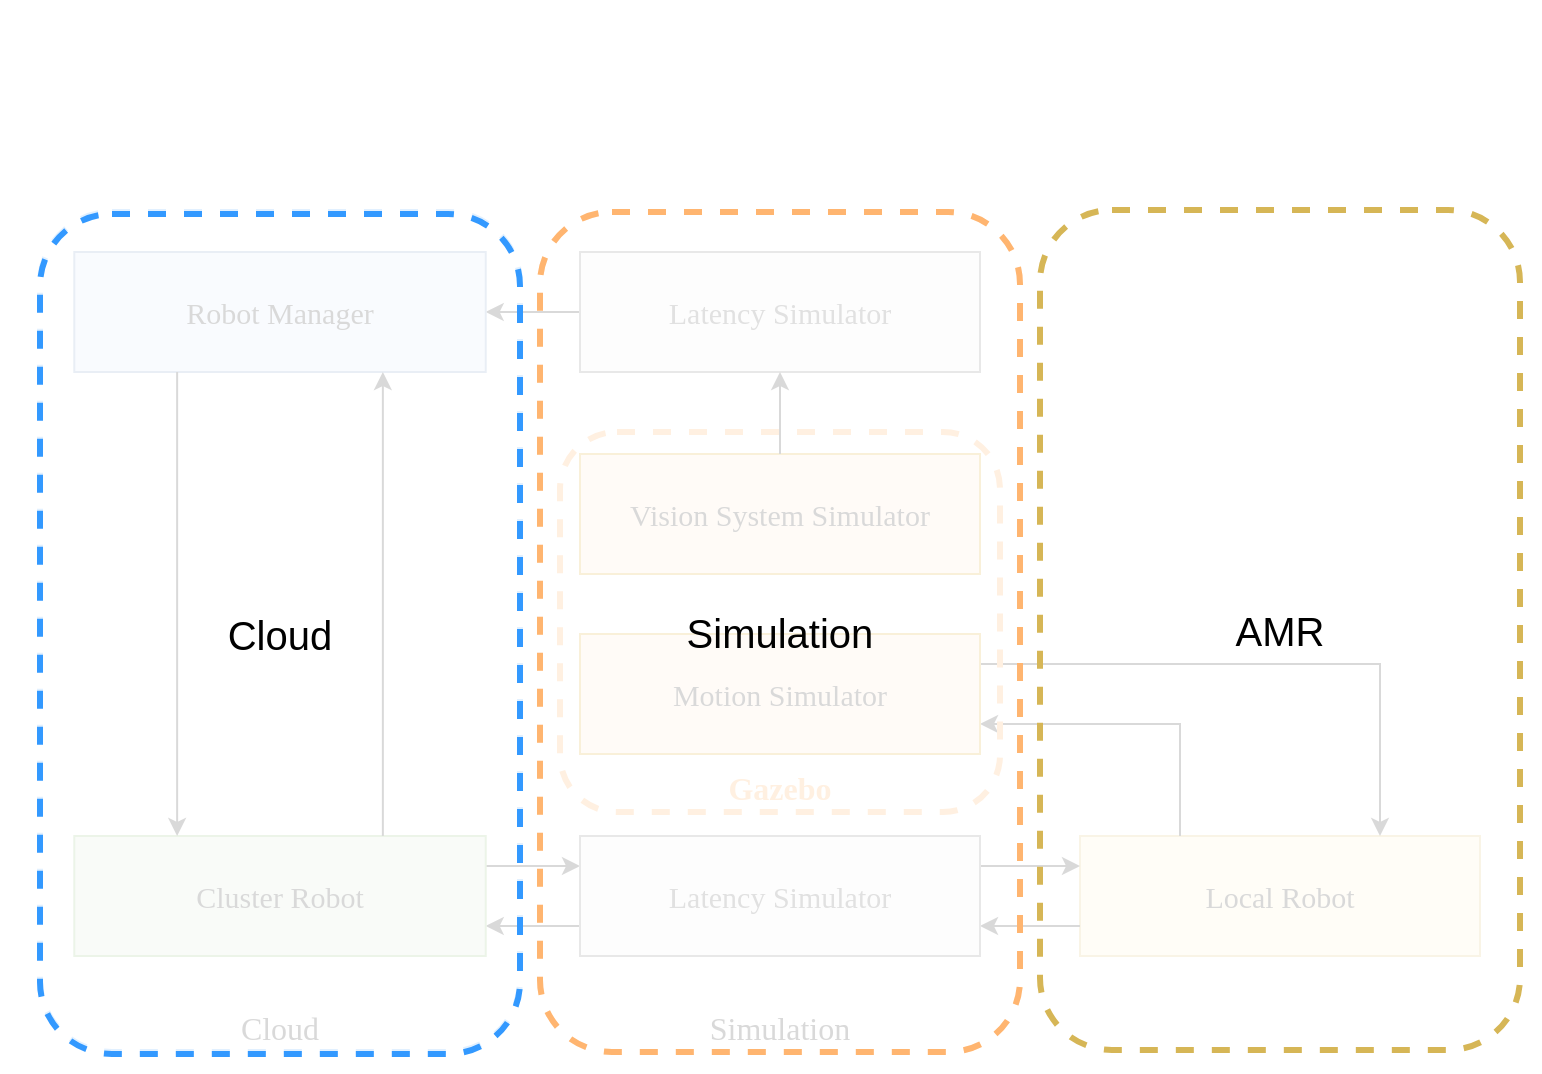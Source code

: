 <mxfile version="27.0.1">
  <diagram name="Page-1" id="3syslLnBU_cmm-Kyslds">
    <mxGraphModel dx="921" dy="1733" grid="1" gridSize="10" guides="1" tooltips="1" connect="1" arrows="1" fold="1" page="1" pageScale="1" pageWidth="850" pageHeight="1100" math="0" shadow="0">
      <root>
        <mxCell id="0" />
        <mxCell id="1" parent="0" />
        <mxCell id="lMFMu9fngKFVQPt9oHf--11" value="&lt;div&gt;&lt;font face=&quot;Times New Roman&quot;&gt;&lt;br&gt;&lt;/font&gt;&lt;/div&gt;&lt;font face=&quot;Times New Roman&quot;&gt;&lt;div&gt;&lt;font face=&quot;Times New Roman&quot;&gt;&lt;br&gt;&lt;/font&gt;&lt;/div&gt;&lt;div&gt;&lt;font face=&quot;Times New Roman&quot;&gt;&lt;br&gt;&lt;/font&gt;&lt;/div&gt;&lt;div&gt;&lt;font face=&quot;Times New Roman&quot;&gt;&lt;br&gt;&lt;/font&gt;&lt;/div&gt;&lt;div&gt;&lt;font face=&quot;Times New Roman&quot;&gt;&lt;br&gt;&lt;/font&gt;&lt;/div&gt;&lt;div&gt;&lt;font face=&quot;Times New Roman&quot;&gt;&lt;br&gt;&lt;/font&gt;&lt;/div&gt;&lt;div&gt;&lt;font face=&quot;Times New Roman&quot;&gt;&lt;br&gt;&lt;/font&gt;&lt;/div&gt;&lt;div&gt;&lt;font face=&quot;Times New Roman&quot;&gt;&lt;br&gt;&lt;/font&gt;&lt;/div&gt;&lt;div&gt;&lt;font face=&quot;Times New Roman&quot;&gt;&lt;br&gt;&lt;/font&gt;&lt;/div&gt;&lt;div&gt;&lt;font face=&quot;Times New Roman&quot;&gt;&lt;br&gt;&lt;/font&gt;&lt;/div&gt;&lt;div&gt;&lt;font face=&quot;Times New Roman&quot;&gt;&lt;br&gt;&lt;/font&gt;&lt;/div&gt;&lt;div&gt;&lt;font face=&quot;Times New Roman&quot;&gt;&lt;br&gt;&lt;/font&gt;&lt;/div&gt;&lt;div&gt;&lt;font face=&quot;Times New Roman&quot;&gt;&lt;br&gt;&lt;/font&gt;&lt;/div&gt;&lt;div&gt;&lt;font face=&quot;Times New Roman&quot;&gt;&lt;br&gt;&lt;/font&gt;&lt;/div&gt;&lt;div&gt;&lt;font face=&quot;Times New Roman&quot;&gt;&lt;br&gt;&lt;/font&gt;&lt;/div&gt;&lt;div&gt;&lt;font face=&quot;Times New Roman&quot;&gt;&lt;br&gt;&lt;/font&gt;&lt;/div&gt;&lt;div&gt;&lt;font face=&quot;Times New Roman&quot;&gt;&lt;br&gt;&lt;/font&gt;&lt;/div&gt;&lt;div&gt;&lt;font face=&quot;Times New Roman&quot;&gt;&lt;br&gt;&lt;/font&gt;&lt;/div&gt;&lt;div&gt;&lt;font face=&quot;Times New Roman&quot;&gt;&lt;br&gt;&lt;/font&gt;&lt;/div&gt;&lt;div&gt;&lt;font face=&quot;Times New Roman&quot;&gt;&lt;br&gt;&lt;/font&gt;&lt;/div&gt;Simulation&lt;/font&gt;" style="rounded=1;whiteSpace=wrap;html=1;dashed=1;strokeColor=#FFB570;strokeWidth=3;gradientColor=none;fillStyle=auto;fillColor=none;align=center;verticalAlign=bottom;fontSize=16;" parent="1" vertex="1">
          <mxGeometry x="330" y="50" width="240" height="420" as="geometry" />
        </mxCell>
        <mxCell id="lMFMu9fngKFVQPt9oHf--5" value="&lt;font face=&quot;Times New Roman&quot;&gt;&lt;span style=&quot;font-size: 15px;&quot;&gt;Local Robot&lt;/span&gt;&lt;/font&gt;" style="rounded=0;whiteSpace=wrap;html=1;fillColor=#fff2cc;strokeColor=#d6b656;" parent="1" vertex="1">
          <mxGeometry x="600" y="362" width="200" height="60" as="geometry" />
        </mxCell>
        <mxCell id="lMFMu9fngKFVQPt9oHf--17" value="" style="endArrow=classic;html=1;rounded=0;exitX=1;exitY=0.25;exitDx=0;exitDy=0;entryX=0;entryY=0.25;entryDx=0;entryDy=0;" parent="1" source="lMFMu9fngKFVQPt9oHf--3" target="lMFMu9fngKFVQPt9oHf--4" edge="1">
          <mxGeometry width="50" height="50" relative="1" as="geometry">
            <mxPoint x="310" y="540" as="sourcePoint" />
            <mxPoint x="360" y="490" as="targetPoint" />
          </mxGeometry>
        </mxCell>
        <mxCell id="lMFMu9fngKFVQPt9oHf--18" value="" style="endArrow=classic;html=1;rounded=0;exitX=0;exitY=0.75;exitDx=0;exitDy=0;entryX=1;entryY=0.75;entryDx=0;entryDy=0;" parent="1" source="lMFMu9fngKFVQPt9oHf--4" target="lMFMu9fngKFVQPt9oHf--3" edge="1">
          <mxGeometry width="50" height="50" relative="1" as="geometry">
            <mxPoint x="320" y="387" as="sourcePoint" />
            <mxPoint x="360" y="387" as="targetPoint" />
          </mxGeometry>
        </mxCell>
        <mxCell id="lMFMu9fngKFVQPt9oHf--21" value="" style="endArrow=classic;html=1;rounded=0;exitX=1;exitY=0.25;exitDx=0;exitDy=0;entryX=0;entryY=0.25;entryDx=0;entryDy=0;" parent="1" source="lMFMu9fngKFVQPt9oHf--4" target="lMFMu9fngKFVQPt9oHf--5" edge="1">
          <mxGeometry width="50" height="50" relative="1" as="geometry">
            <mxPoint x="660" y="270" as="sourcePoint" />
            <mxPoint x="710" y="220" as="targetPoint" />
          </mxGeometry>
        </mxCell>
        <mxCell id="lMFMu9fngKFVQPt9oHf--24" value="" style="endArrow=classic;html=1;rounded=0;exitX=0;exitY=0.75;exitDx=0;exitDy=0;entryX=1;entryY=0.75;entryDx=0;entryDy=0;" parent="1" source="lMFMu9fngKFVQPt9oHf--5" target="lMFMu9fngKFVQPt9oHf--4" edge="1">
          <mxGeometry width="50" height="50" relative="1" as="geometry">
            <mxPoint x="610" y="260" as="sourcePoint" />
            <mxPoint x="660" y="210" as="targetPoint" />
          </mxGeometry>
        </mxCell>
        <mxCell id="lMFMu9fngKFVQPt9oHf--26" value="" style="endArrow=classic;html=1;rounded=0;exitX=0;exitY=0.5;exitDx=0;exitDy=0;entryX=1;entryY=0.5;entryDx=0;entryDy=0;" parent="1" source="lMFMu9fngKFVQPt9oHf--8" target="lMFMu9fngKFVQPt9oHf--2" edge="1">
          <mxGeometry width="50" height="50" relative="1" as="geometry">
            <mxPoint x="70" y="190" as="sourcePoint" />
            <mxPoint x="120" y="140" as="targetPoint" />
          </mxGeometry>
        </mxCell>
        <mxCell id="lMFMu9fngKFVQPt9oHf--27" value="" style="endArrow=classic;html=1;rounded=0;exitX=0.25;exitY=0;exitDx=0;exitDy=0;entryX=1;entryY=0.75;entryDx=0;entryDy=0;" parent="1" source="lMFMu9fngKFVQPt9oHf--5" target="lMFMu9fngKFVQPt9oHf--6" edge="1">
          <mxGeometry width="50" height="50" relative="1" as="geometry">
            <mxPoint x="570" y="350" as="sourcePoint" />
            <mxPoint x="620" y="300" as="targetPoint" />
            <Array as="points">
              <mxPoint x="650" y="306" />
            </Array>
          </mxGeometry>
        </mxCell>
        <mxCell id="lMFMu9fngKFVQPt9oHf--28" value="" style="endArrow=classic;html=1;rounded=0;exitX=1;exitY=0.25;exitDx=0;exitDy=0;entryX=0.75;entryY=0;entryDx=0;entryDy=0;" parent="1" source="lMFMu9fngKFVQPt9oHf--6" target="lMFMu9fngKFVQPt9oHf--5" edge="1">
          <mxGeometry width="50" height="50" relative="1" as="geometry">
            <mxPoint x="620" y="240" as="sourcePoint" />
            <mxPoint x="670" y="190" as="targetPoint" />
            <Array as="points">
              <mxPoint x="750" y="276" />
            </Array>
          </mxGeometry>
        </mxCell>
        <mxCell id="lMFMu9fngKFVQPt9oHf--12" value="&lt;div&gt;&lt;font style=&quot;color: rgb(255, 153, 51);&quot; face=&quot;Times New Roman&quot;&gt;&lt;b&gt;&lt;br&gt;&lt;/b&gt;&lt;/font&gt;&lt;/div&gt;&lt;font style=&quot;color: rgb(255, 153, 51);&quot; face=&quot;Times New Roman&quot;&gt;&lt;b&gt;&lt;div&gt;&lt;font face=&quot;Times New Roman&quot;&gt;&lt;br&gt;&lt;/font&gt;&lt;/div&gt;&lt;div&gt;&lt;font face=&quot;Times New Roman&quot;&gt;&lt;br&gt;&lt;/font&gt;&lt;/div&gt;&lt;div&gt;&lt;font face=&quot;Times New Roman&quot;&gt;&lt;br&gt;&lt;/font&gt;&lt;/div&gt;&lt;div&gt;&lt;font face=&quot;Times New Roman&quot;&gt;&lt;br&gt;&lt;/font&gt;&lt;/div&gt;&lt;div&gt;&lt;font face=&quot;Times New Roman&quot;&gt;&lt;br&gt;&lt;/font&gt;&lt;/div&gt;&lt;div&gt;&lt;font face=&quot;Times New Roman&quot;&gt;&lt;br&gt;&lt;/font&gt;&lt;/div&gt;&lt;div&gt;&lt;font face=&quot;Times New Roman&quot;&gt;&lt;br&gt;&lt;/font&gt;&lt;/div&gt;&lt;div&gt;&lt;font face=&quot;Times New Roman&quot;&gt;&lt;br&gt;&lt;/font&gt;&lt;/div&gt;&lt;div&gt;&lt;font face=&quot;Times New Roman&quot;&gt;&lt;br&gt;&lt;/font&gt;&lt;/div&gt;&lt;div&gt;&lt;font face=&quot;Times New Roman&quot;&gt;&lt;br&gt;&lt;/font&gt;&lt;/div&gt;&lt;div&gt;&lt;font face=&quot;Times New Roman&quot;&gt;&lt;br&gt;&lt;/font&gt;&lt;/div&gt;&lt;div&gt;&lt;font face=&quot;Times New Roman&quot;&gt;&lt;br&gt;&lt;/font&gt;&lt;/div&gt;&lt;div&gt;&lt;font face=&quot;Times New Roman&quot;&gt;&lt;br&gt;&lt;/font&gt;&lt;/div&gt;&lt;div&gt;&lt;font face=&quot;Times New Roman&quot;&gt;&lt;br&gt;&lt;/font&gt;&lt;/div&gt;&lt;div&gt;&lt;font face=&quot;Times New Roman&quot;&gt;&lt;br&gt;&lt;/font&gt;&lt;/div&gt;&lt;div&gt;&lt;font face=&quot;Times New Roman&quot;&gt;&lt;br&gt;&lt;/font&gt;&lt;/div&gt;&lt;div&gt;&lt;font face=&quot;Times New Roman&quot;&gt;&lt;br&gt;&lt;/font&gt;&lt;/div&gt;&lt;div&gt;&lt;font face=&quot;Times New Roman&quot;&gt;&lt;br&gt;&lt;/font&gt;&lt;/div&gt;&lt;div&gt;&lt;font face=&quot;Times New Roman&quot;&gt;&lt;br&gt;&lt;/font&gt;&lt;/div&gt;Gazebo&lt;/b&gt;&lt;/font&gt;" style="rounded=1;whiteSpace=wrap;html=1;dashed=1;strokeColor=#FF9933;strokeWidth=3;gradientColor=none;fillStyle=auto;fillColor=none;align=center;verticalAlign=bottom;fontSize=16;" parent="1" vertex="1">
          <mxGeometry x="340" y="160" width="220" height="190" as="geometry" />
        </mxCell>
        <mxCell id="lMFMu9fngKFVQPt9oHf--4" value="&lt;font face=&quot;Times New Roman&quot;&gt;&lt;span style=&quot;font-size: 15px;&quot;&gt;Latency Simulator&lt;/span&gt;&lt;/font&gt;" style="rounded=0;whiteSpace=wrap;html=1;fillColor=#f5f5f5;fontColor=#333333;strokeColor=#666666;" parent="1" vertex="1">
          <mxGeometry x="350" y="362" width="200" height="60" as="geometry" />
        </mxCell>
        <mxCell id="lMFMu9fngKFVQPt9oHf--6" value="&lt;font face=&quot;Times New Roman&quot;&gt;&lt;span style=&quot;font-size: 15px;&quot;&gt;Motion Simulator&lt;/span&gt;&lt;/font&gt;" style="rounded=0;whiteSpace=wrap;html=1;fillColor=#ffe6cc;strokeColor=#d79b00;" parent="1" vertex="1">
          <mxGeometry x="350" y="261" width="200" height="60" as="geometry" />
        </mxCell>
        <mxCell id="lMFMu9fngKFVQPt9oHf--7" value="&lt;font face=&quot;Times New Roman&quot;&gt;&lt;span style=&quot;font-size: 15px;&quot;&gt;Vision System Simulator&lt;/span&gt;&lt;/font&gt;" style="rounded=0;whiteSpace=wrap;html=1;fillColor=#ffe6cc;strokeColor=#d79b00;" parent="1" vertex="1">
          <mxGeometry x="350" y="171" width="200" height="60" as="geometry" />
        </mxCell>
        <mxCell id="lMFMu9fngKFVQPt9oHf--8" value="&lt;font face=&quot;Times New Roman&quot;&gt;&lt;span style=&quot;font-size: 15px;&quot;&gt;Latency Simulator&lt;/span&gt;&lt;/font&gt;" style="rounded=0;whiteSpace=wrap;html=1;fillColor=#f5f5f5;fontColor=#333333;strokeColor=#666666;" parent="1" vertex="1">
          <mxGeometry x="350" y="70" width="200" height="60" as="geometry" />
        </mxCell>
        <mxCell id="lMFMu9fngKFVQPt9oHf--25" value="" style="endArrow=classic;html=1;rounded=0;exitX=0.5;exitY=0;exitDx=0;exitDy=0;entryX=0.5;entryY=1;entryDx=0;entryDy=0;" parent="1" source="lMFMu9fngKFVQPt9oHf--7" target="lMFMu9fngKFVQPt9oHf--8" edge="1">
          <mxGeometry width="50" height="50" relative="1" as="geometry">
            <mxPoint x="670" y="150" as="sourcePoint" />
            <mxPoint x="720" y="100" as="targetPoint" />
          </mxGeometry>
        </mxCell>
        <mxCell id="lMFMu9fngKFVQPt9oHf--2" value="&lt;font style=&quot;font-size: 15px;&quot; face=&quot;Times New Roman&quot;&gt;Robot Manager&lt;/font&gt;" style="rounded=0;whiteSpace=wrap;html=1;fillColor=#dae8fc;strokeColor=#6c8ebf;" parent="1" vertex="1">
          <mxGeometry x="97.143" y="70" width="205.714" height="60" as="geometry" />
        </mxCell>
        <mxCell id="lMFMu9fngKFVQPt9oHf--3" value="&lt;font style=&quot;font-size: 15px;&quot; face=&quot;Times New Roman&quot;&gt;Cluster Robot&lt;/font&gt;" style="rounded=0;whiteSpace=wrap;html=1;fillColor=#d5e8d4;strokeColor=#82b366;" parent="1" vertex="1">
          <mxGeometry x="97.143" y="362" width="205.714" height="60" as="geometry" />
        </mxCell>
        <mxCell id="lMFMu9fngKFVQPt9oHf--15" value="" style="endArrow=classic;html=1;rounded=0;exitX=0.75;exitY=0;exitDx=0;exitDy=0;entryX=0.75;entryY=1;entryDx=0;entryDy=0;" parent="1" source="lMFMu9fngKFVQPt9oHf--3" target="lMFMu9fngKFVQPt9oHf--2" edge="1">
          <mxGeometry width="50" height="50" relative="1" as="geometry">
            <mxPoint x="224" y="362" as="sourcePoint" />
            <mxPoint x="224" y="130" as="targetPoint" />
          </mxGeometry>
        </mxCell>
        <mxCell id="lMFMu9fngKFVQPt9oHf--16" value="" style="endArrow=classic;html=1;rounded=0;exitX=0.25;exitY=1;exitDx=0;exitDy=0;entryX=0.25;entryY=0;entryDx=0;entryDy=0;" parent="1" source="lMFMu9fngKFVQPt9oHf--2" target="lMFMu9fngKFVQPt9oHf--3" edge="1">
          <mxGeometry width="50" height="50" relative="1" as="geometry">
            <mxPoint x="-108.571" y="260" as="sourcePoint" />
            <mxPoint x="-22.857" y="210" as="targetPoint" />
          </mxGeometry>
        </mxCell>
        <mxCell id="lMFMu9fngKFVQPt9oHf--9" value="&lt;br&gt;&lt;div&gt;&lt;div style=&quot;font-family: &amp;quot;Times New Roman&amp;quot;;&quot;&gt;&lt;font face=&quot;Times New Roman&quot;&gt;&lt;br&gt;&lt;/font&gt;&lt;/div&gt;&lt;div style=&quot;font-family: &amp;quot;Times New Roman&amp;quot;;&quot;&gt;&lt;font face=&quot;Times New Roman&quot;&gt;&lt;br&gt;&lt;/font&gt;&lt;/div&gt;&lt;div style=&quot;font-family: &amp;quot;Times New Roman&amp;quot;;&quot;&gt;&lt;font face=&quot;Times New Roman&quot;&gt;&lt;br&gt;&lt;/font&gt;&lt;/div&gt;&lt;div style=&quot;font-family: &amp;quot;Times New Roman&amp;quot;;&quot;&gt;&lt;font face=&quot;Times New Roman&quot;&gt;&lt;br&gt;&lt;/font&gt;&lt;/div&gt;&lt;div style=&quot;font-family: &amp;quot;Times New Roman&amp;quot;;&quot;&gt;&lt;font face=&quot;Times New Roman&quot;&gt;&lt;br&gt;&lt;/font&gt;&lt;/div&gt;&lt;div style=&quot;font-family: &amp;quot;Times New Roman&amp;quot;;&quot;&gt;&lt;font face=&quot;Times New Roman&quot;&gt;&lt;br&gt;&lt;/font&gt;&lt;/div&gt;&lt;div style=&quot;font-family: &amp;quot;Times New Roman&amp;quot;;&quot;&gt;&lt;font face=&quot;Times New Roman&quot;&gt;&lt;br&gt;&lt;/font&gt;&lt;/div&gt;&lt;div style=&quot;font-family: &amp;quot;Times New Roman&amp;quot;;&quot;&gt;&lt;font face=&quot;Times New Roman&quot;&gt;&lt;br&gt;&lt;/font&gt;&lt;/div&gt;&lt;div style=&quot;font-family: &amp;quot;Times New Roman&amp;quot;;&quot;&gt;&lt;font face=&quot;Times New Roman&quot;&gt;&lt;br&gt;&lt;/font&gt;&lt;/div&gt;&lt;div style=&quot;font-family: &amp;quot;Times New Roman&amp;quot;;&quot;&gt;&lt;font face=&quot;Times New Roman&quot;&gt;&lt;br&gt;&lt;/font&gt;&lt;/div&gt;&lt;div style=&quot;font-family: &amp;quot;Times New Roman&amp;quot;;&quot;&gt;&lt;font face=&quot;Times New Roman&quot;&gt;&lt;br&gt;&lt;/font&gt;&lt;/div&gt;&lt;div style=&quot;font-family: &amp;quot;Times New Roman&amp;quot;;&quot;&gt;&lt;font face=&quot;Times New Roman&quot;&gt;&lt;br&gt;&lt;/font&gt;&lt;/div&gt;&lt;div style=&quot;font-family: &amp;quot;Times New Roman&amp;quot;;&quot;&gt;&lt;font face=&quot;Times New Roman&quot;&gt;&lt;br&gt;&lt;/font&gt;&lt;/div&gt;&lt;div style=&quot;font-family: &amp;quot;Times New Roman&amp;quot;;&quot;&gt;&lt;font face=&quot;Times New Roman&quot;&gt;&lt;br&gt;&lt;/font&gt;&lt;/div&gt;&lt;div style=&quot;font-family: &amp;quot;Times New Roman&amp;quot;;&quot;&gt;&lt;font face=&quot;Times New Roman&quot;&gt;&lt;br&gt;&lt;/font&gt;&lt;/div&gt;&lt;div style=&quot;font-family: &amp;quot;Times New Roman&amp;quot;;&quot;&gt;&lt;font face=&quot;Times New Roman&quot;&gt;&lt;br&gt;&lt;/font&gt;&lt;/div&gt;&lt;div style=&quot;font-family: &amp;quot;Times New Roman&amp;quot;;&quot;&gt;&lt;font face=&quot;Times New Roman&quot;&gt;&lt;br&gt;&lt;/font&gt;&lt;/div&gt;&lt;div style=&quot;font-family: &amp;quot;Times New Roman&amp;quot;;&quot;&gt;&lt;font face=&quot;Times New Roman&quot;&gt;&lt;br&gt;&lt;/font&gt;&lt;/div&gt;&lt;div style=&quot;font-family: &amp;quot;Times New Roman&amp;quot;;&quot;&gt;&lt;font face=&quot;Times New Roman&quot;&gt;&lt;br&gt;&lt;/font&gt;&lt;/div&gt;&lt;span style=&quot;font-family: &amp;quot;Times New Roman&amp;quot;;&quot;&gt;Cloud&lt;/span&gt;&lt;br&gt;&lt;/div&gt;" style="rounded=1;whiteSpace=wrap;html=1;dashed=1;strokeColor=#3399FF;strokeWidth=3;gradientColor=none;fillStyle=auto;fillColor=none;align=center;verticalAlign=bottom;fontSize=16;" parent="1" vertex="1">
          <mxGeometry x="80" y="50" width="240" height="420" as="geometry" />
        </mxCell>
        <mxCell id="Za47AhiRyUzx2xQJ9NdW-1" value="" style="rounded=0;whiteSpace=wrap;html=1;fillStyle=auto;glass=0;opacity=85;strokeColor=none;" vertex="1" parent="1">
          <mxGeometry x="60" y="30" width="770" height="450" as="geometry" />
        </mxCell>
        <mxCell id="Za47AhiRyUzx2xQJ9NdW-2" value="&lt;div&gt;&lt;font style=&quot;font-size: 20px;&quot;&gt;Cloud&lt;/font&gt;&lt;/div&gt;" style="rounded=1;whiteSpace=wrap;html=1;dashed=1;strokeColor=#3399FF;strokeWidth=3;gradientColor=none;fillStyle=auto;fillColor=none;align=center;verticalAlign=middle;fontSize=16;" vertex="1" parent="1">
          <mxGeometry x="80" y="51" width="240" height="420" as="geometry" />
        </mxCell>
        <mxCell id="Za47AhiRyUzx2xQJ9NdW-3" value="&lt;font style=&quot;font-size: 20px;&quot;&gt;Simulation&lt;/font&gt;" style="rounded=1;whiteSpace=wrap;html=1;dashed=1;strokeColor=#FFB570;strokeWidth=3;gradientColor=none;fillStyle=auto;fillColor=none;align=center;verticalAlign=middle;fontSize=16;" vertex="1" parent="1">
          <mxGeometry x="330" y="50" width="240" height="420" as="geometry" />
        </mxCell>
        <mxCell id="Za47AhiRyUzx2xQJ9NdW-4" value="&lt;font style=&quot;font-size: 20px;&quot;&gt;AMR&lt;/font&gt;" style="rounded=1;whiteSpace=wrap;html=1;dashed=1;strokeColor=#d6b656;strokeWidth=3;fillStyle=auto;fillColor=none;align=center;verticalAlign=middle;fontSize=16;" vertex="1" parent="1">
          <mxGeometry x="580" y="49" width="240" height="420" as="geometry" />
        </mxCell>
      </root>
    </mxGraphModel>
  </diagram>
</mxfile>
